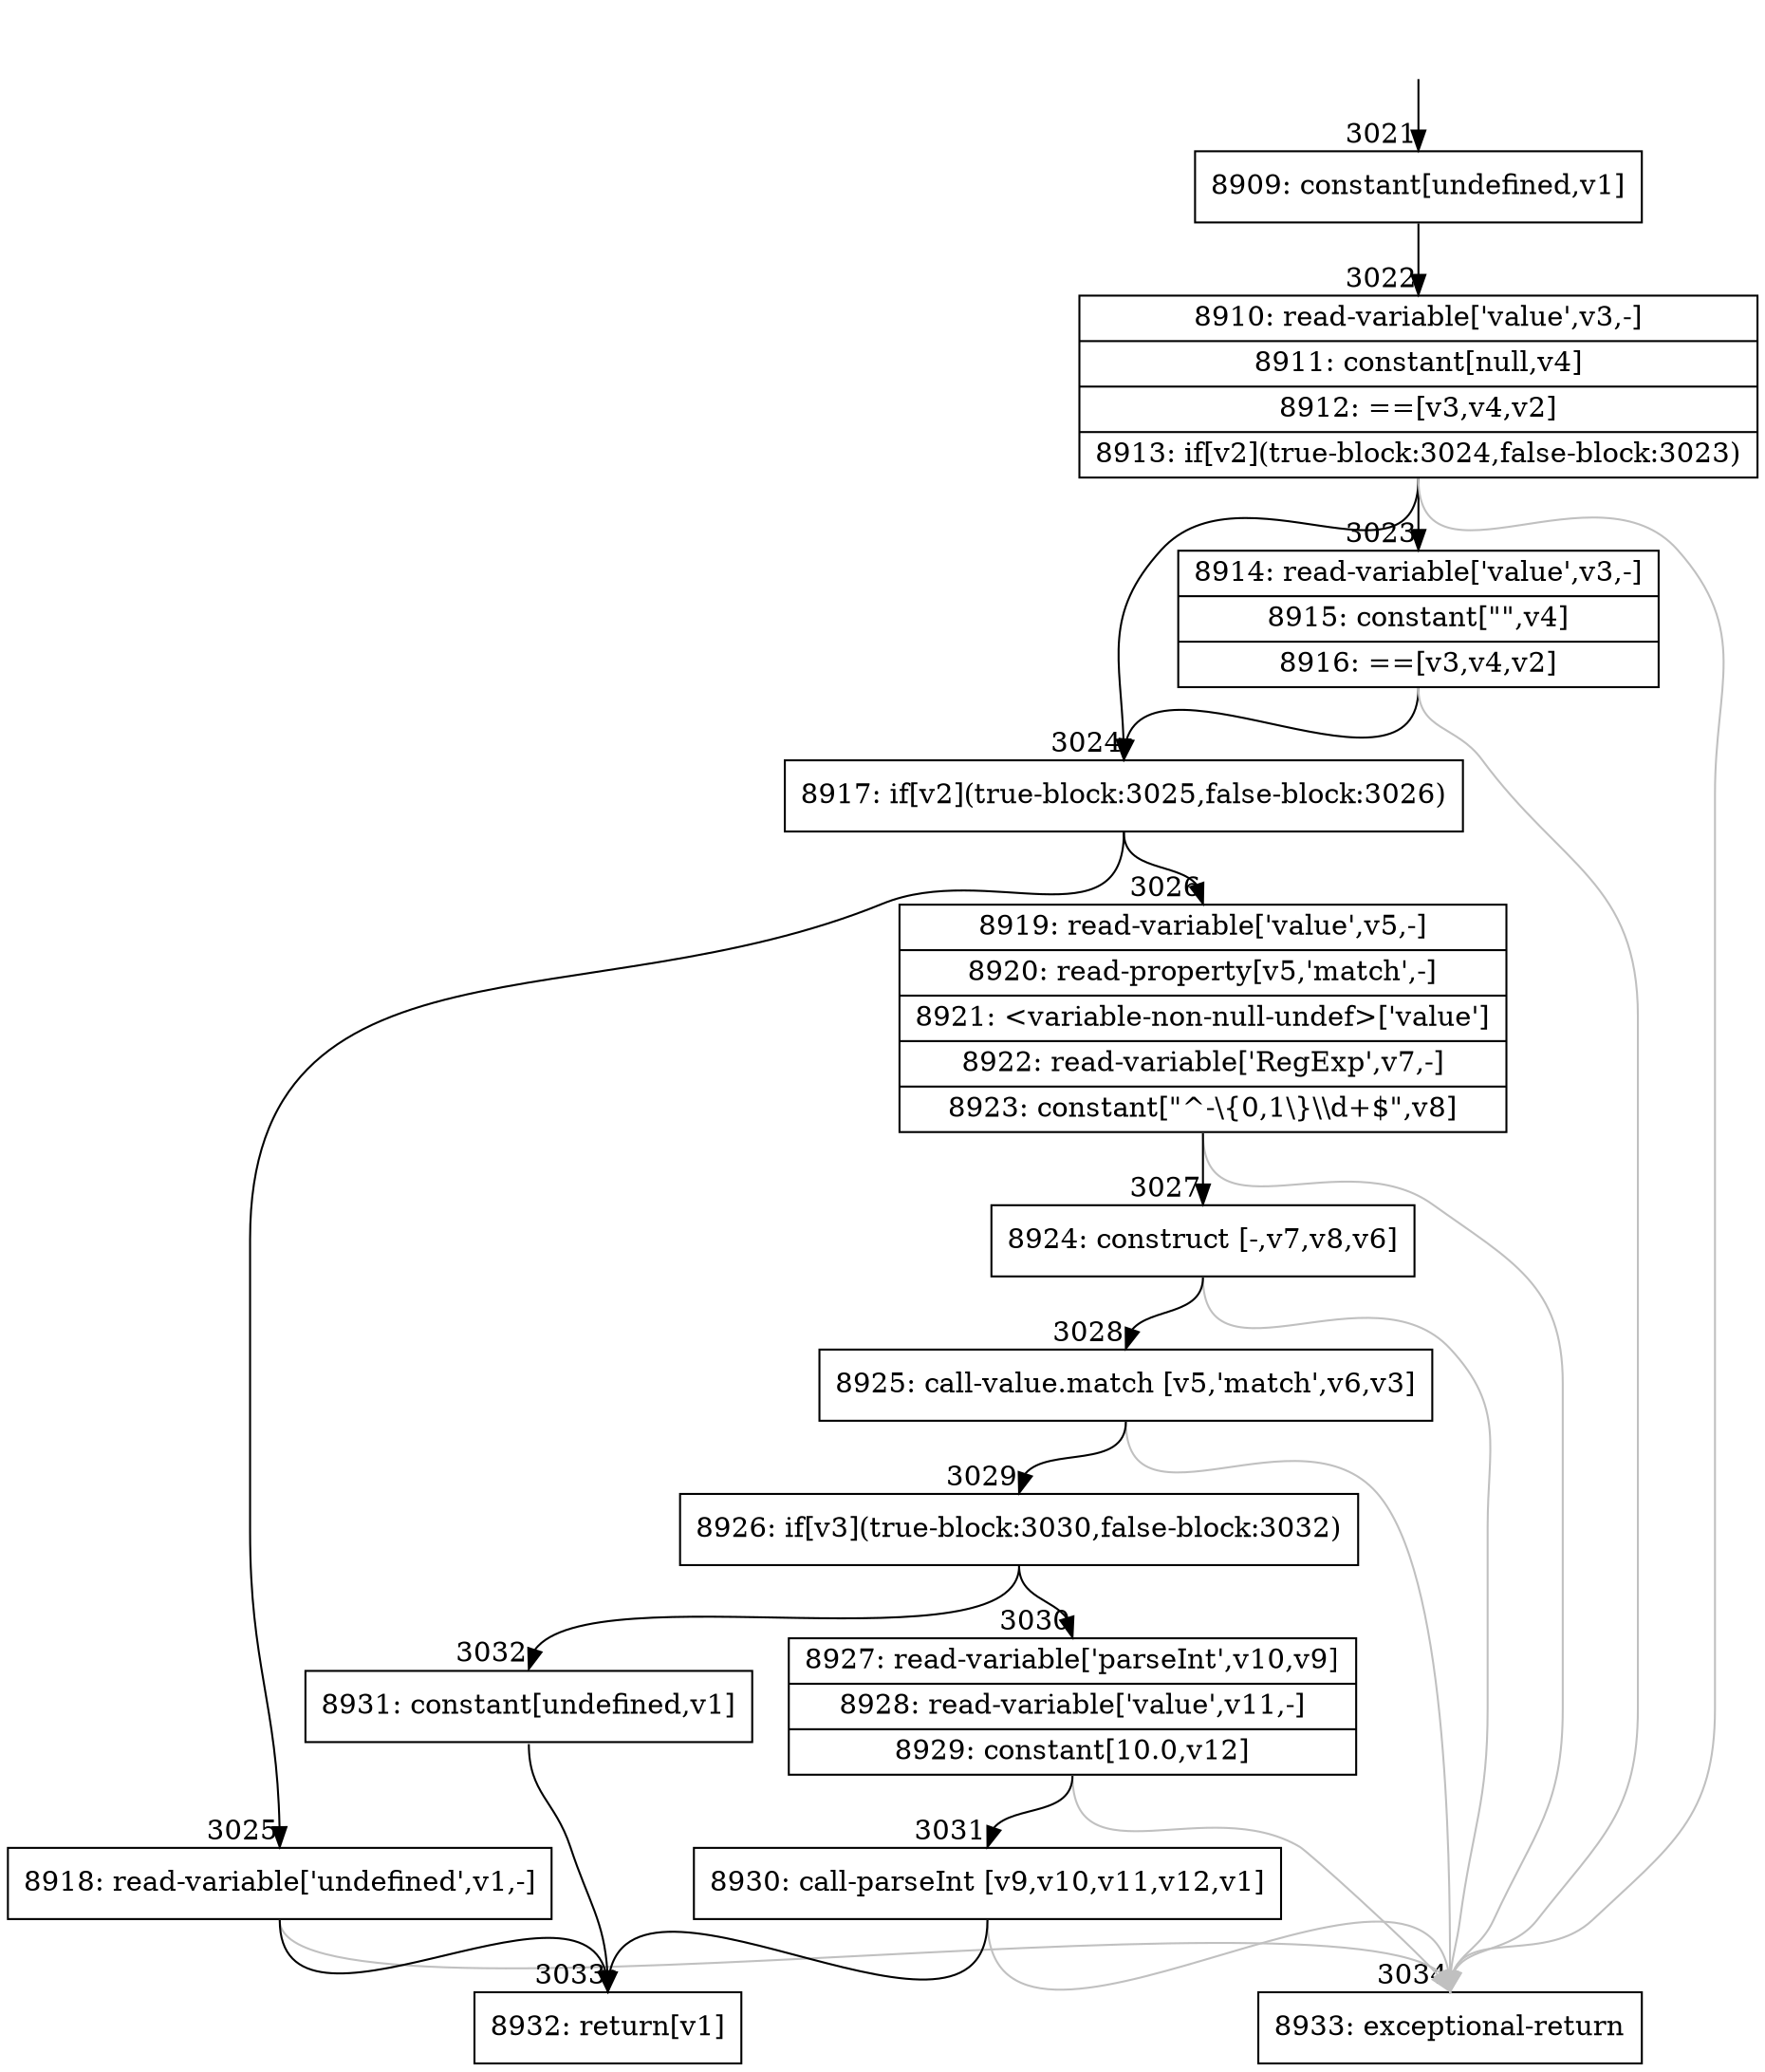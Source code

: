 digraph {
rankdir="TD"
BB_entry329[shape=none,label=""];
BB_entry329 -> BB3021 [tailport=s, headport=n, headlabel="    3021"]
BB3021 [shape=record label="{8909: constant[undefined,v1]}" ] 
BB3021 -> BB3022 [tailport=s, headport=n, headlabel="      3022"]
BB3022 [shape=record label="{8910: read-variable['value',v3,-]|8911: constant[null,v4]|8912: ==[v3,v4,v2]|8913: if[v2](true-block:3024,false-block:3023)}" ] 
BB3022 -> BB3024 [tailport=s, headport=n, headlabel="      3024"]
BB3022 -> BB3023 [tailport=s, headport=n, headlabel="      3023"]
BB3022 -> BB3034 [tailport=s, headport=n, color=gray, headlabel="      3034"]
BB3023 [shape=record label="{8914: read-variable['value',v3,-]|8915: constant[\"\",v4]|8916: ==[v3,v4,v2]}" ] 
BB3023 -> BB3024 [tailport=s, headport=n]
BB3023 -> BB3034 [tailport=s, headport=n, color=gray]
BB3024 [shape=record label="{8917: if[v2](true-block:3025,false-block:3026)}" ] 
BB3024 -> BB3025 [tailport=s, headport=n, headlabel="      3025"]
BB3024 -> BB3026 [tailport=s, headport=n, headlabel="      3026"]
BB3025 [shape=record label="{8918: read-variable['undefined',v1,-]}" ] 
BB3025 -> BB3033 [tailport=s, headport=n, headlabel="      3033"]
BB3025 -> BB3034 [tailport=s, headport=n, color=gray]
BB3026 [shape=record label="{8919: read-variable['value',v5,-]|8920: read-property[v5,'match',-]|8921: \<variable-non-null-undef\>['value']|8922: read-variable['RegExp',v7,-]|8923: constant[\"^-\\\{0,1\\\}\\\\d+$\",v8]}" ] 
BB3026 -> BB3027 [tailport=s, headport=n, headlabel="      3027"]
BB3026 -> BB3034 [tailport=s, headport=n, color=gray]
BB3027 [shape=record label="{8924: construct [-,v7,v8,v6]}" ] 
BB3027 -> BB3028 [tailport=s, headport=n, headlabel="      3028"]
BB3027 -> BB3034 [tailport=s, headport=n, color=gray]
BB3028 [shape=record label="{8925: call-value.match [v5,'match',v6,v3]}" ] 
BB3028 -> BB3029 [tailport=s, headport=n, headlabel="      3029"]
BB3028 -> BB3034 [tailport=s, headport=n, color=gray]
BB3029 [shape=record label="{8926: if[v3](true-block:3030,false-block:3032)}" ] 
BB3029 -> BB3030 [tailport=s, headport=n, headlabel="      3030"]
BB3029 -> BB3032 [tailport=s, headport=n, headlabel="      3032"]
BB3030 [shape=record label="{8927: read-variable['parseInt',v10,v9]|8928: read-variable['value',v11,-]|8929: constant[10.0,v12]}" ] 
BB3030 -> BB3031 [tailport=s, headport=n, headlabel="      3031"]
BB3030 -> BB3034 [tailport=s, headport=n, color=gray]
BB3031 [shape=record label="{8930: call-parseInt [v9,v10,v11,v12,v1]}" ] 
BB3031 -> BB3033 [tailport=s, headport=n]
BB3031 -> BB3034 [tailport=s, headport=n, color=gray]
BB3032 [shape=record label="{8931: constant[undefined,v1]}" ] 
BB3032 -> BB3033 [tailport=s, headport=n]
BB3033 [shape=record label="{8932: return[v1]}" ] 
BB3034 [shape=record label="{8933: exceptional-return}" ] 
//#$~ 3491
}
